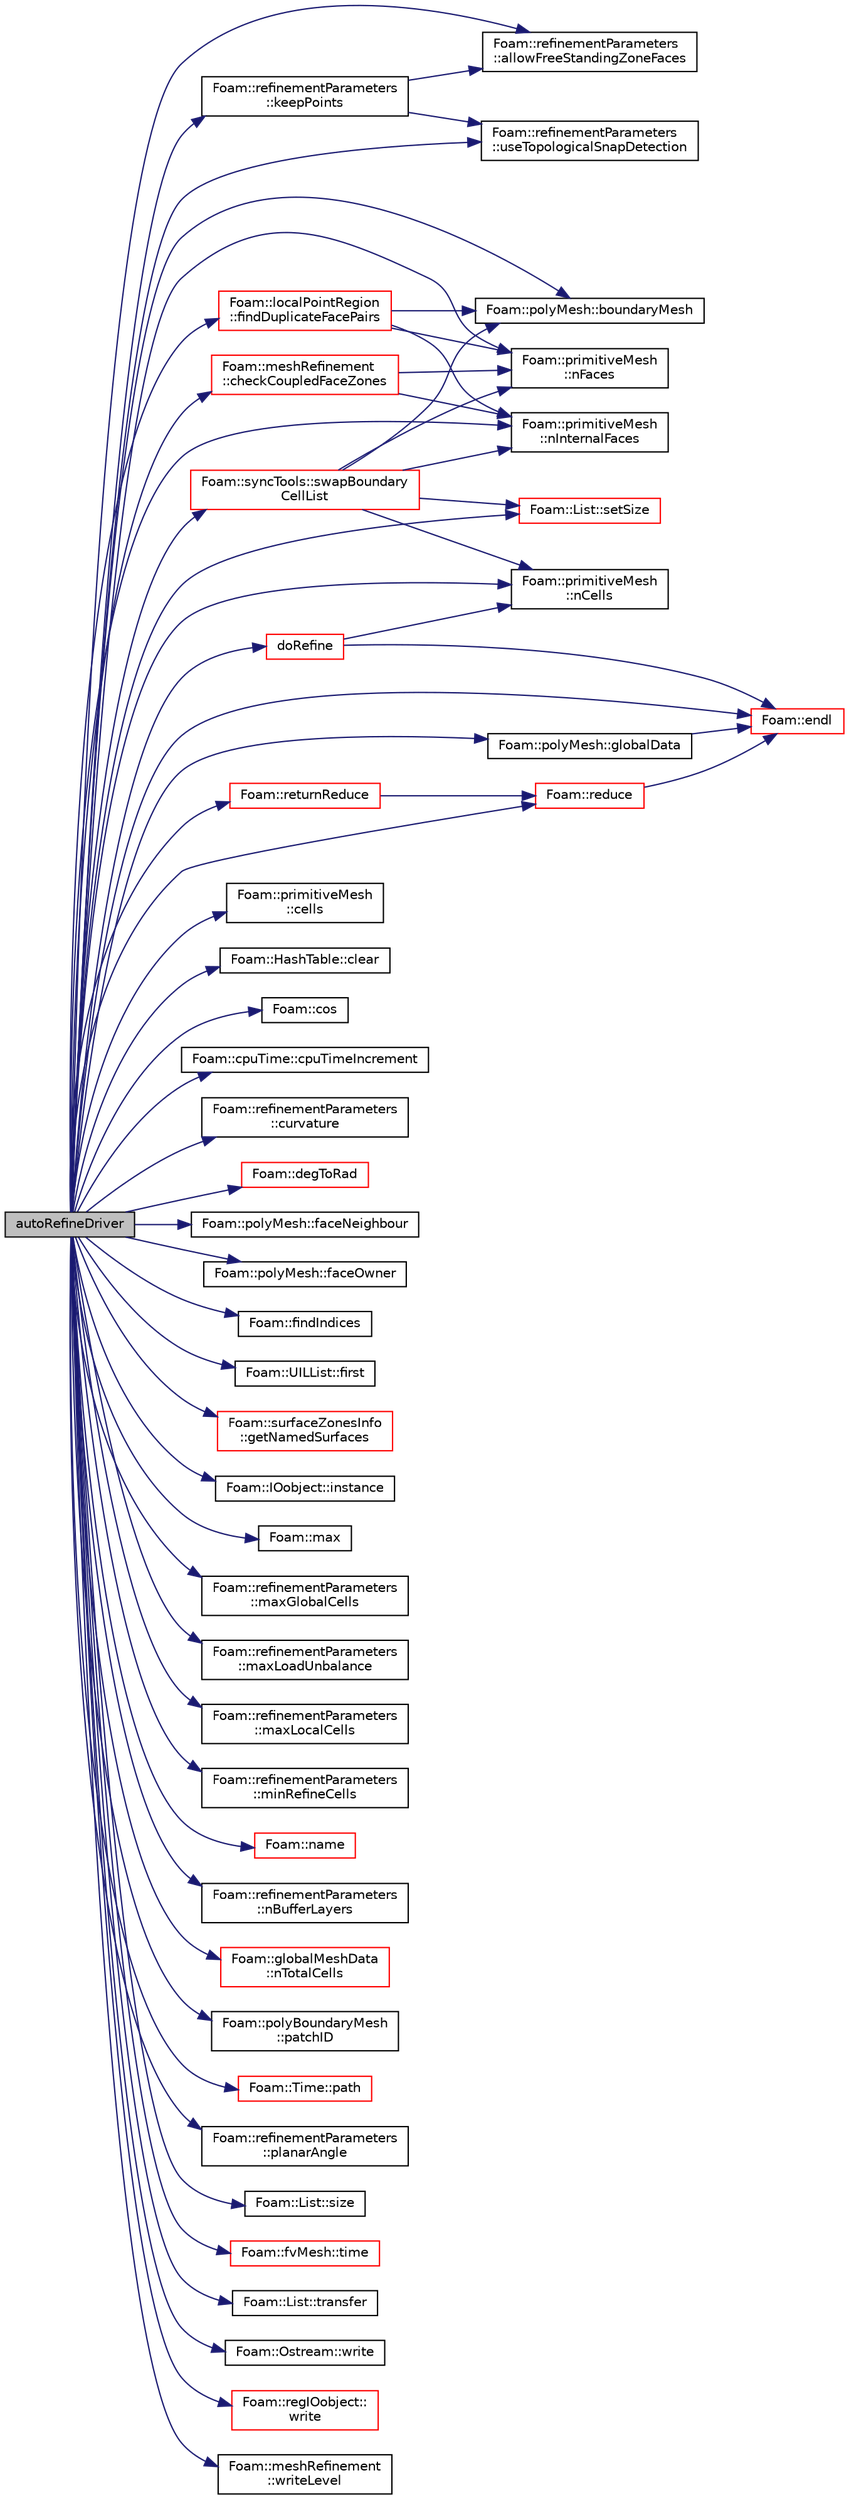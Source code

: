 digraph "autoRefineDriver"
{
  bgcolor="transparent";
  edge [fontname="Helvetica",fontsize="10",labelfontname="Helvetica",labelfontsize="10"];
  node [fontname="Helvetica",fontsize="10",shape=record];
  rankdir="LR";
  Node1 [label="autoRefineDriver",height=0.2,width=0.4,color="black", fillcolor="grey75", style="filled", fontcolor="black"];
  Node1 -> Node2 [color="midnightblue",fontsize="10",style="solid",fontname="Helvetica"];
  Node2 [label="Foam::refinementParameters\l::allowFreeStandingZoneFaces",height=0.2,width=0.4,color="black",URL="$a02116.html#ab3845a84b95dcc0ff10405a5f1517247",tooltip="Are zone faces allowed only inbetween different cell zones. "];
  Node1 -> Node3 [color="midnightblue",fontsize="10",style="solid",fontname="Helvetica"];
  Node3 [label="Foam::polyMesh::boundaryMesh",height=0.2,width=0.4,color="black",URL="$a01917.html#a6b7f5ba89250dbd7a1c6c7860ab60fe3",tooltip="Return boundary mesh. "];
  Node1 -> Node4 [color="midnightblue",fontsize="10",style="solid",fontname="Helvetica"];
  Node4 [label="Foam::primitiveMesh\l::cells",height=0.2,width=0.4,color="black",URL="$a01969.html#a5838384c0cea399b56339f30bc8558ab"];
  Node1 -> Node5 [color="midnightblue",fontsize="10",style="solid",fontname="Helvetica"];
  Node5 [label="Foam::meshRefinement\l::checkCoupledFaceZones",height=0.2,width=0.4,color="red",URL="$a01470.html#a9ba55ad37b0d2cb2314d246df7da8040",tooltip="Helper function: check that face zones are synced. "];
  Node5 -> Node6 [color="midnightblue",fontsize="10",style="solid",fontname="Helvetica"];
  Node6 [label="Foam::primitiveMesh\l::nFaces",height=0.2,width=0.4,color="black",URL="$a01969.html#a9be088de373a98524a153de7da0e92e8"];
  Node5 -> Node7 [color="midnightblue",fontsize="10",style="solid",fontname="Helvetica"];
  Node7 [label="Foam::primitiveMesh\l::nInternalFaces",height=0.2,width=0.4,color="black",URL="$a01969.html#aa1eec60bd258a70018b8ffda0dced7bb"];
  Node1 -> Node8 [color="midnightblue",fontsize="10",style="solid",fontname="Helvetica"];
  Node8 [label="Foam::HashTable::clear",height=0.2,width=0.4,color="black",URL="$a00984.html#ac8bb3912a3ce86b15842e79d0b421204",tooltip="Clear all entries from table. "];
  Node1 -> Node9 [color="midnightblue",fontsize="10",style="solid",fontname="Helvetica"];
  Node9 [label="Foam::cos",height=0.2,width=0.4,color="black",URL="$a10733.html#aebb41a148f7cf44b63e12f69e487e49f"];
  Node1 -> Node10 [color="midnightblue",fontsize="10",style="solid",fontname="Helvetica"];
  Node10 [label="Foam::cpuTime::cpuTimeIncrement",height=0.2,width=0.4,color="black",URL="$a00432.html#a43eed4a8935c988474b2232d55ada013",tooltip="Return CPU time (in seconds) since last call to cpuTimeIncrement() "];
  Node1 -> Node11 [color="midnightblue",fontsize="10",style="solid",fontname="Helvetica"];
  Node11 [label="Foam::refinementParameters\l::curvature",height=0.2,width=0.4,color="black",URL="$a02116.html#afe0f36a22431d02fa376d41c153b5722",tooltip="Curvature. "];
  Node1 -> Node12 [color="midnightblue",fontsize="10",style="solid",fontname="Helvetica"];
  Node12 [label="Foam::degToRad",height=0.2,width=0.4,color="red",URL="$a10733.html#af706f965be4d1457b0f1e7fade1c0118",tooltip="Conversion from degrees to radians. "];
  Node1 -> Node13 [color="midnightblue",fontsize="10",style="solid",fontname="Helvetica"];
  Node13 [label="doRefine",height=0.2,width=0.4,color="red",URL="$a00088.html#a139ba4e0313668a135ae0a86b4468ea9",tooltip="Do all the refinement. "];
  Node13 -> Node14 [color="midnightblue",fontsize="10",style="solid",fontname="Helvetica"];
  Node14 [label="Foam::endl",height=0.2,width=0.4,color="red",URL="$a10733.html#a2db8fe02a0d3909e9351bb4275b23ce4",tooltip="Add newline and flush stream. "];
  Node13 -> Node15 [color="midnightblue",fontsize="10",style="solid",fontname="Helvetica"];
  Node15 [label="Foam::primitiveMesh\l::nCells",height=0.2,width=0.4,color="black",URL="$a01969.html#ae79b5e96cf8d9a4e6b3993e6f2709374"];
  Node1 -> Node14 [color="midnightblue",fontsize="10",style="solid",fontname="Helvetica"];
  Node1 -> Node16 [color="midnightblue",fontsize="10",style="solid",fontname="Helvetica"];
  Node16 [label="Foam::polyMesh::faceNeighbour",height=0.2,width=0.4,color="black",URL="$a01917.html#ad03ef02786858ab9d5e2776a4731c77c",tooltip="Return face neighbour. "];
  Node1 -> Node17 [color="midnightblue",fontsize="10",style="solid",fontname="Helvetica"];
  Node17 [label="Foam::polyMesh::faceOwner",height=0.2,width=0.4,color="black",URL="$a01917.html#a6d4def83436c9aa4dc68e8e42c5cf268",tooltip="Return face owner. "];
  Node1 -> Node18 [color="midnightblue",fontsize="10",style="solid",fontname="Helvetica"];
  Node18 [label="Foam::localPointRegion\l::findDuplicateFacePairs",height=0.2,width=0.4,color="red",URL="$a01378.html#ada4b8f94bf6f76d8d4342d0d169ce358",tooltip="Helper routine to find all baffles (two boundary faces. "];
  Node18 -> Node3 [color="midnightblue",fontsize="10",style="solid",fontname="Helvetica"];
  Node18 -> Node6 [color="midnightblue",fontsize="10",style="solid",fontname="Helvetica"];
  Node18 -> Node7 [color="midnightblue",fontsize="10",style="solid",fontname="Helvetica"];
  Node1 -> Node19 [color="midnightblue",fontsize="10",style="solid",fontname="Helvetica"];
  Node19 [label="Foam::findIndices",height=0.2,width=0.4,color="black",URL="$a10733.html#a397299eb3cd05ecb81797e7109e2f0b9",tooltip="Find all occurences of given element. Linear search. "];
  Node1 -> Node20 [color="midnightblue",fontsize="10",style="solid",fontname="Helvetica"];
  Node20 [label="Foam::UILList::first",height=0.2,width=0.4,color="black",URL="$a02732.html#a68d6e164af407a653651666f97425150",tooltip="Return the first entry. "];
  Node1 -> Node21 [color="midnightblue",fontsize="10",style="solid",fontname="Helvetica"];
  Node21 [label="Foam::surfaceZonesInfo\l::getNamedSurfaces",height=0.2,width=0.4,color="red",URL="$a02502.html#a59d8871cd9c916017046af1f0a57c60f",tooltip="Get indices of named surfaces (surfaces with faceZoneName) "];
  Node1 -> Node22 [color="midnightblue",fontsize="10",style="solid",fontname="Helvetica"];
  Node22 [label="Foam::polyMesh::globalData",height=0.2,width=0.4,color="black",URL="$a01917.html#ad152d9d2d71b7bb6ab77c5ef580cb8ee",tooltip="Return parallel info. "];
  Node22 -> Node14 [color="midnightblue",fontsize="10",style="solid",fontname="Helvetica"];
  Node1 -> Node23 [color="midnightblue",fontsize="10",style="solid",fontname="Helvetica"];
  Node23 [label="Foam::IOobject::instance",height=0.2,width=0.4,color="black",URL="$a01179.html#a927868ca22fb186135659bc0acadd47b"];
  Node1 -> Node24 [color="midnightblue",fontsize="10",style="solid",fontname="Helvetica"];
  Node24 [label="Foam::refinementParameters\l::keepPoints",height=0.2,width=0.4,color="black",URL="$a02116.html#af12b7d2b3845ade44d29be80654dc33e",tooltip="Areas to keep. "];
  Node24 -> Node2 [color="midnightblue",fontsize="10",style="solid",fontname="Helvetica"];
  Node24 -> Node25 [color="midnightblue",fontsize="10",style="solid",fontname="Helvetica"];
  Node25 [label="Foam::refinementParameters\l::useTopologicalSnapDetection",height=0.2,width=0.4,color="black",URL="$a02116.html#aaa425a5b7cbce2bbd2763a81b8cb29a4",tooltip="Use old topology based problem-cell removal. "];
  Node1 -> Node26 [color="midnightblue",fontsize="10",style="solid",fontname="Helvetica"];
  Node26 [label="Foam::max",height=0.2,width=0.4,color="black",URL="$a10733.html#ac993e906cf2774ae77e666bc24e81733"];
  Node1 -> Node27 [color="midnightblue",fontsize="10",style="solid",fontname="Helvetica"];
  Node27 [label="Foam::refinementParameters\l::maxGlobalCells",height=0.2,width=0.4,color="black",URL="$a02116.html#a7e36b0a88d3c49c9c2e0d891a7365bc3",tooltip="Total number of cells. "];
  Node1 -> Node28 [color="midnightblue",fontsize="10",style="solid",fontname="Helvetica"];
  Node28 [label="Foam::refinementParameters\l::maxLoadUnbalance",height=0.2,width=0.4,color="black",URL="$a02116.html#a5542bcc0660c92d543a3e276145af3cf",tooltip="Allowed load unbalance. "];
  Node1 -> Node29 [color="midnightblue",fontsize="10",style="solid",fontname="Helvetica"];
  Node29 [label="Foam::refinementParameters\l::maxLocalCells",height=0.2,width=0.4,color="black",URL="$a02116.html#a3895042db41877efe92839fb6d26f193",tooltip="Per processor max number of cells. "];
  Node1 -> Node30 [color="midnightblue",fontsize="10",style="solid",fontname="Helvetica"];
  Node30 [label="Foam::refinementParameters\l::minRefineCells",height=0.2,width=0.4,color="black",URL="$a02116.html#a287d3d2f3264cae76c3ea081e531e255",tooltip="When to stop refining. "];
  Node1 -> Node31 [color="midnightblue",fontsize="10",style="solid",fontname="Helvetica"];
  Node31 [label="Foam::name",height=0.2,width=0.4,color="red",URL="$a10733.html#adcb0df2bd4953cb6bb390272d8263c3a",tooltip="Return a string representation of a complex. "];
  Node1 -> Node32 [color="midnightblue",fontsize="10",style="solid",fontname="Helvetica"];
  Node32 [label="Foam::refinementParameters\l::nBufferLayers",height=0.2,width=0.4,color="black",URL="$a02116.html#a2ba9de793e1ecb542a4262009d04f8cc",tooltip="Number of layers between different refinement levels. "];
  Node1 -> Node15 [color="midnightblue",fontsize="10",style="solid",fontname="Helvetica"];
  Node1 -> Node6 [color="midnightblue",fontsize="10",style="solid",fontname="Helvetica"];
  Node1 -> Node7 [color="midnightblue",fontsize="10",style="solid",fontname="Helvetica"];
  Node1 -> Node33 [color="midnightblue",fontsize="10",style="solid",fontname="Helvetica"];
  Node33 [label="Foam::globalMeshData\l::nTotalCells",height=0.2,width=0.4,color="red",URL="$a00933.html#a0c74afe8b415da10b6dd87d084d79b7f",tooltip="Return total number of cells in decomposed mesh. "];
  Node1 -> Node34 [color="midnightblue",fontsize="10",style="solid",fontname="Helvetica"];
  Node34 [label="Foam::polyBoundaryMesh\l::patchID",height=0.2,width=0.4,color="black",URL="$a01911.html#aa3446017bbf9e5b33aff322cb86f2072",tooltip="Per boundary face label the patch index. "];
  Node1 -> Node35 [color="midnightblue",fontsize="10",style="solid",fontname="Helvetica"];
  Node35 [label="Foam::Time::path",height=0.2,width=0.4,color="red",URL="$a02610.html#a2db7691b348697844893a04d3110e3d5",tooltip="Return path. "];
  Node1 -> Node36 [color="midnightblue",fontsize="10",style="solid",fontname="Helvetica"];
  Node36 [label="Foam::refinementParameters\l::planarAngle",height=0.2,width=0.4,color="black",URL="$a02116.html#afb26906fb7fc27549c284284ca5b4859",tooltip="Angle when two intersections are considered to be planar. "];
  Node1 -> Node37 [color="midnightblue",fontsize="10",style="solid",fontname="Helvetica"];
  Node37 [label="Foam::reduce",height=0.2,width=0.4,color="red",URL="$a10733.html#a7ffd6af4acc2eb9ba72ee296b5ecda23"];
  Node37 -> Node14 [color="midnightblue",fontsize="10",style="solid",fontname="Helvetica"];
  Node1 -> Node38 [color="midnightblue",fontsize="10",style="solid",fontname="Helvetica"];
  Node38 [label="Foam::returnReduce",height=0.2,width=0.4,color="red",URL="$a10733.html#a8d528a67d2a9c6fe4fb94bc86872624b"];
  Node38 -> Node37 [color="midnightblue",fontsize="10",style="solid",fontname="Helvetica"];
  Node1 -> Node39 [color="midnightblue",fontsize="10",style="solid",fontname="Helvetica"];
  Node39 [label="Foam::List::setSize",height=0.2,width=0.4,color="red",URL="$a01364.html#aedb985ffeaf1bdbfeccc2a8730405703",tooltip="Reset size of List. "];
  Node1 -> Node40 [color="midnightblue",fontsize="10",style="solid",fontname="Helvetica"];
  Node40 [label="Foam::List::size",height=0.2,width=0.4,color="black",URL="$a01364.html#a8a5f6fa29bd4b500caf186f60245b384",tooltip="Override size to be inconsistent with allocated storage. "];
  Node1 -> Node41 [color="midnightblue",fontsize="10",style="solid",fontname="Helvetica"];
  Node41 [label="Foam::syncTools::swapBoundary\lCellList",height=0.2,width=0.4,color="red",URL="$a02545.html#ac509eef6db47b0b87366229f2fb017f9",tooltip="Swap to obtain neighbour cell values for all boundary faces. "];
  Node41 -> Node15 [color="midnightblue",fontsize="10",style="solid",fontname="Helvetica"];
  Node41 -> Node3 [color="midnightblue",fontsize="10",style="solid",fontname="Helvetica"];
  Node41 -> Node6 [color="midnightblue",fontsize="10",style="solid",fontname="Helvetica"];
  Node41 -> Node7 [color="midnightblue",fontsize="10",style="solid",fontname="Helvetica"];
  Node41 -> Node39 [color="midnightblue",fontsize="10",style="solid",fontname="Helvetica"];
  Node1 -> Node42 [color="midnightblue",fontsize="10",style="solid",fontname="Helvetica"];
  Node42 [label="Foam::fvMesh::time",height=0.2,width=0.4,color="red",URL="$a00876.html#a48fcf6de2789aff6b430b5fc1a05693f",tooltip="Return the top-level database. "];
  Node1 -> Node43 [color="midnightblue",fontsize="10",style="solid",fontname="Helvetica"];
  Node43 [label="Foam::List::transfer",height=0.2,width=0.4,color="black",URL="$a01364.html#a25ad1d2084d16b234b0cf91c07e832c0",tooltip="Transfer the contents of the argument List into this list. "];
  Node1 -> Node25 [color="midnightblue",fontsize="10",style="solid",fontname="Helvetica"];
  Node1 -> Node44 [color="midnightblue",fontsize="10",style="solid",fontname="Helvetica"];
  Node44 [label="Foam::Ostream::write",height=0.2,width=0.4,color="black",URL="$a01737.html#a81a19ad9e4098b4701cc8bab9a59d78b",tooltip="Write next token to stream. "];
  Node1 -> Node45 [color="midnightblue",fontsize="10",style="solid",fontname="Helvetica"];
  Node45 [label="Foam::regIOobject::\lwrite",height=0.2,width=0.4,color="red",URL="$a02147.html#a6e5faa425b059eeb55cd904755791076",tooltip="Write using setting from DB. "];
  Node1 -> Node46 [color="midnightblue",fontsize="10",style="solid",fontname="Helvetica"];
  Node46 [label="Foam::meshRefinement\l::writeLevel",height=0.2,width=0.4,color="black",URL="$a01470.html#aeffc4049f055c08fd23bede34d7a1d0b",tooltip="Get/set write level. "];
}
